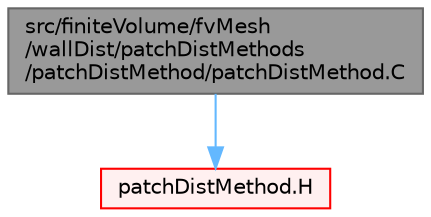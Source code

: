 digraph "src/finiteVolume/fvMesh/wallDist/patchDistMethods/patchDistMethod/patchDistMethod.C"
{
 // LATEX_PDF_SIZE
  bgcolor="transparent";
  edge [fontname=Helvetica,fontsize=10,labelfontname=Helvetica,labelfontsize=10];
  node [fontname=Helvetica,fontsize=10,shape=box,height=0.2,width=0.4];
  Node1 [id="Node000001",label="src/finiteVolume/fvMesh\l/wallDist/patchDistMethods\l/patchDistMethod/patchDistMethod.C",height=0.2,width=0.4,color="gray40", fillcolor="grey60", style="filled", fontcolor="black",tooltip=" "];
  Node1 -> Node2 [id="edge1_Node000001_Node000002",color="steelblue1",style="solid",tooltip=" "];
  Node2 [id="Node000002",label="patchDistMethod.H",height=0.2,width=0.4,color="red", fillcolor="#FFF0F0", style="filled",URL="$patchDistMethod_8H.html",tooltip=" "];
}
